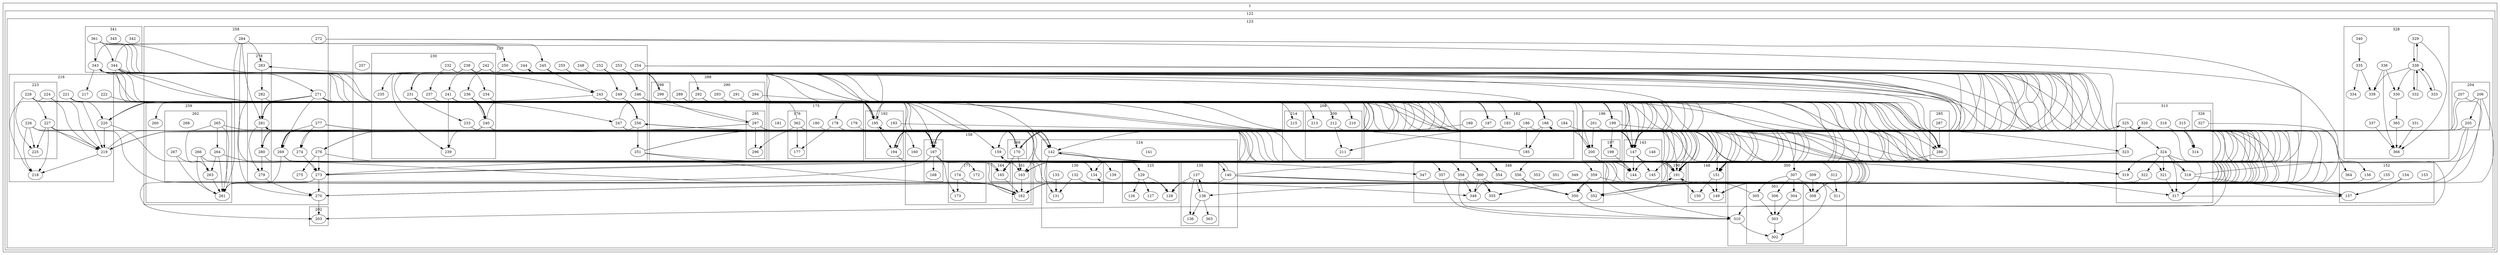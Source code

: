 digraph G {
    subgraph cluster_1 {
        graph [ label=1 ];
        subgraph cluster_122 {
            graph [ label=122 ];
            subgraph cluster_123 {
                graph [ label=123 ];
                subgraph cluster_124 {
                    graph [ label=124 ];
                    139 [ metric1=119 ];
                    140 [ metric1=360 ];
                    141 [ metric1=12 ];
                    142 [ metric1=172 ];
                    subgraph cluster_125 {
                        graph [ label=125 ];
                        126 [ metric1=72 ];
                        127 [ metric1=4 ];
                        128 [ metric1=226 ];
                        129 [ metric1=19 ];
                    }
                    subgraph cluster_130 {
                        graph [ label=130 ];
                        131 [ metric1=71 ];
                        132 [ metric1=220 ];
                        133 [ metric1=58 ];
                        134 [ metric1=319 ];
                    }
                    subgraph cluster_135 {
                        graph [ label=135 ];
                        136 [ metric1=68 ];
                        137 [ metric1=217 ];
                        138 [ metric1=20 ];
                        363 [ metric1=4 ];
                    }
                }
                subgraph cluster_143 {
                    graph [ label=143 ];
                    144 [ metric1=20 ];
                    145 [ metric1=13 ];
                    146 [ metric1=31 ];
                    147 [ metric1=77 ];
                }
                subgraph cluster_148 {
                    graph [ label=148 ];
                    149 [ metric1=160 ];
                    150 [ metric1=143 ];
                    151 [ metric1=276 ];
                }
                subgraph cluster_152 {
                    graph [ label=152 ];
                    153 [ metric1=33 ];
                    154 [ metric1=38 ];
                    155 [ metric1=43 ];
                    156 [ metric1=23 ];
                    157 [ metric1=47 ];
                    364 [ metric1=31 ];
                }
                subgraph cluster_158 {
                    graph [ label=158 ];
                    159 [ metric1=22 ];
                    160 [ metric1=789 ];
                    subgraph cluster_161 {
                        graph [ label=161 ];
                        162 [ metric1=19 ];
                        163 [ metric1=11 ];
                    }
                    subgraph cluster_164 {
                        graph [ label=164 ];
                        165 [ metric1=72 ];
                    }
                    subgraph cluster_166 {
                        graph [ label=166 ];
                        167 [ metric1=1834 ];
                        168 [ metric1=54 ];
                    }
                    subgraph cluster_169 {
                        graph [ label=169 ];
                        170 [ metric1=182 ];
                    }
                    subgraph cluster_171 {
                        graph [ label=171 ];
                        172 [ metric1=242 ];
                        173 [ metric1=20 ];
                        174 [ metric1=13 ];
                    }
                }
                subgraph cluster_175 {
                    graph [ label=175 ];
                    178 [ metric1=60 ];
                    179 [ metric1=30 ];
                    180 [ metric1=55 ];
                    181 [ metric1=83 ];
                    subgraph cluster_176 {
                        graph [ label=176 ];
                        177 [ metric1=49 ];
                        362 [ metric1=61 ];
                    }
                }
                subgraph cluster_182 {
                    graph [ label=182 ];
                    183 [ metric1=28 ];
                    184 [ metric1=182 ];
                    185 [ metric1=33 ];
                    186 [ metric1=122 ];
                    187 [ metric1=55 ];
                    188 [ metric1=140 ];
                    189 [ metric1=9 ];
                }
                subgraph cluster_190 {
                    graph [ label=190 ];
                    191 [ metric1=395 ];
                }
                subgraph cluster_192 {
                    graph [ label=192 ];
                    193 [ metric1=116 ];
                    194 [ metric1=151 ];
                    195 [ metric1=151 ];
                }
                subgraph cluster_196 {
                    graph [ label=196 ];
                    199 [ metric1=16 ];
                    200 [ metric1=75 ];
                    201 [ metric1=47 ];
                    subgraph cluster_197 {
                        graph [ label=197 ];
                        198 [ metric1=45 ];
                    }
                }
                subgraph cluster_202 {
                    graph [ label=202 ];
                    203 [ metric1=30 ];
                }
                subgraph cluster_204 {
                    graph [ label=204 ];
                    205 [ metric1=85 ];
                    206 [ metric1=114 ];
                    207 [ metric1=57 ];
                }
                subgraph cluster_208 {
                    graph [ label=208 ];
                    subgraph cluster_209 {
                        graph [ label=209 ];
                        210 [ metric1=31 ];
                        211 [ metric1=48 ];
                        212 [ metric1=169 ];
                        213 [ metric1=23 ];
                    }
                    subgraph cluster_214 {
                        graph [ label=214 ];
                        215 [ metric1=19 ];
                    }
                }
                subgraph cluster_216 {
                    graph [ label=216 ];
                    217 [ metric1=1 ];
                    218 [ metric1=18 ];
                    219 [ metric1=111 ];
                    220 [ metric1=230 ];
                    221 [ metric1=96 ];
                    222 [ metric1=15 ];
                    subgraph cluster_223 {
                        graph [ label=223 ];
                        224 [ metric1=44 ];
                        225 [ metric1=30 ];
                        226 [ metric1=105 ];
                        227 [ metric1=63 ];
                        228 [ metric1=83 ];
                    }
                }
                subgraph cluster_229 {
                    graph [ label=229 ];
                    243 [ metric1=93 ];
                    244 [ metric1=50 ];
                    245 [ metric1=317 ];
                    246 [ metric1=85 ];
                    247 [ metric1=64 ];
                    248 [ metric1=14 ];
                    249 [ metric1=18 ];
                    250 [ metric1=4 ];
                    251 [ metric1=54 ];
                    252 [ metric1=66 ];
                    253 [ metric1=23 ];
                    254 [ metric1=67 ];
                    255 [ metric1=165 ];
                    256 [ metric1=35 ];
                    257 [ metric1=56 ];
                    subgraph cluster_230 {
                        graph [ label=230 ];
                        231 [ metric1=34 ];
                        232 [ metric1=149 ];
                        233 [ metric1=12 ];
                        234 [ metric1=62 ];
                        235 [ metric1=25 ];
                        236 [ metric1=4 ];
                        237 [ metric1=12 ];
                        238 [ metric1=308 ];
                        239 [ metric1=117 ];
                        240 [ metric1=185 ];
                        241 [ metric1=1016 ];
                        242 [ metric1=134 ];
                    }
                }
                subgraph cluster_258 {
                    graph [ label=258 ];
                    269 [ metric1=216 ];
                    270 [ metric1=79 ];
                    271 [ metric1=325 ];
                    272 [ metric1=117 ];
                    273 [ metric1=228 ];
                    274 [ metric1=75 ];
                    275 [ metric1=12 ];
                    276 [ metric1=134 ];
                    277 [ metric1=216 ];
                    284 [ metric1=88 ];
                    subgraph cluster_259 {
                        graph [ label=259 ];
                        260 [ metric1=5 ];
                        261 [ metric1=109 ];
                        subgraph cluster_262 {
                            graph [ label=262 ];
                            263 [ metric1=30 ];
                            264 [ metric1=332 ];
                            265 [ metric1=71 ];
                            266 [ metric1=221 ];
                            267 [ metric1=53 ];
                            268 [ metric1=2 ];
                        }
                    }
                    subgraph cluster_278 {
                        graph [ label=278 ];
                        279 [ metric1=52 ];
                        280 [ metric1=70 ];
                        281 [ metric1=74 ];
                        282 [ metric1=56 ];
                        283 [ metric1=154 ];
                    }
                }
                subgraph cluster_285 {
                    graph [ label=285 ];
                    286 [ metric1=476 ];
                    287 [ metric1=38 ];
                }
                subgraph cluster_288 {
                    graph [ label=288 ];
                    289 [ metric1=62 ];
                    subgraph cluster_290 {
                        graph [ label=290 ];
                        291 [ metric1=55 ];
                        292 [ metric1=150 ];
                        293 [ metric1=22 ];
                        294 [ metric1=51 ];
                    }
                    subgraph cluster_295 {
                        graph [ label=295 ];
                        296 [ metric1=27 ];
                        297 [ metric1=176 ];
                    }
                    subgraph cluster_298 {
                        graph [ label=298 ];
                        299 [ metric1=19 ];
                    }
                }
                subgraph cluster_300 {
                    graph [ label=300 ];
                    307 [ metric1=5 ];
                    308 [ metric1=107 ];
                    309 [ metric1=250 ];
                    310 [ metric1=4 ];
                    311 [ metric1=23 ];
                    312 [ metric1=62 ];
                    subgraph cluster_301 {
                        graph [ label=301 ];
                        302 [ metric1=48 ];
                        303 [ metric1=21 ];
                        304 [ metric1=75 ];
                        305 [ metric1=54 ];
                        306 [ metric1=17 ];
                    }
                }
                subgraph cluster_313 {
                    graph [ label=313 ];
                    314 [ metric1=26 ];
                    315 [ metric1=122 ];
                    316 [ metric1=71 ];
                    317 [ metric1=110 ];
                    318 [ metric1=12 ];
                    319 [ metric1=119 ];
                    320 [ metric1=2 ];
                    321 [ metric1=158 ];
                    322 [ metric1=39 ];
                    323 [ metric1=18 ];
                    324 [ metric1=60 ];
                    325 [ metric1=50 ];
                    subgraph cluster_326 {
                        graph [ label=326 ];
                        327 [ metric1=35 ];
                    }
                }
                subgraph cluster_328 {
                    graph [ label=328 ];
                    329 [ metric1=9 ];
                    330 [ metric1=154 ];
                    331 [ metric1=617 ];
                    332 [ metric1=2 ];
                    333 [ metric1=33 ];
                    334 [ metric1=6 ];
                    335 [ metric1=132 ];
                    336 [ metric1=36 ];
                    337 [ metric1=13 ];
                    338 [ metric1=49 ];
                    339 [ metric1=6 ];
                    340 [ metric1=17 ];
                    365 [ metric1=4 ];
                    366 [ metric1=11 ];
                }
                subgraph cluster_341 {
                    graph [ label=341 ];
                    342 [ metric1=7 ];
                    343 [ metric1=60 ];
                    344 [ metric1=65 ];
                    345 [ metric1=5 ];
                    361 [ metric1=325 ];
                }
                subgraph cluster_346 {
                    graph [ label=346 ];
                    347 [ metric1=60 ];
                    348 [ metric1=44 ];
                    349 [ metric1=176 ];
                    350 [ metric1=206 ];
                    351 [ metric1=19 ];
                    352 [ metric1=179 ];
                    353 [ metric1=15 ];
                    354 [ metric1=31 ];
                    355 [ metric1=38 ];
                    356 [ metric1=50 ];
                    357 [ metric1=13 ];
                    358 [ metric1=48 ];
                    359 [ metric1=20 ];
                    360 [ metric1=155 ];
                }
            }
        }
    }
    147 -> 144;
    147 -> 145;
    147 -> 191;
    147 -> 325;
    147 -> 314;
    147 -> 317;
    147 -> 323;
    147 -> 318;
    147 -> 319;
    147 -> 320;
    147 -> 321;
    147 -> 352;
    243 -> 144;
    243 -> 147;
    243 -> 170;
    243 -> 187;
    243 -> 188;
    243 -> 191;
    243 -> 195;
    243 -> 200;
    243 -> 199;
    243 -> 219;
    243 -> 220;
    244 -> 191;
    245 -> 243;
    245 -> 162;
    245 -> 191;
    245 -> 194;
    245 -> 195;
    246 -> 145;
    246 -> 147;
    246 -> 162;
    246 -> 170;
    247 -> 144;
    247 -> 147;
    247 -> 170;
    247 -> 191;
    247 -> 195;
    248 -> 147;
    248 -> 170;
    249 -> 147;
    249 -> 170;
    250 -> 246;
    250 -> 236;
    250 -> 159;
    250 -> 191;
    251 -> 147;
    251 -> 162;
    251 -> 167;
    251 -> 170;
    251 -> 191;
    252 -> 147;
    252 -> 249;
    252 -> 170;
    252 -> 191;
    253 -> 147;
    253 -> 162;
    253 -> 170;
    254 -> 147;
    254 -> 162;
    254 -> 170;
    255 -> 147;
    255 -> 246;
    255 -> 170;
    255 -> 191;
    255 -> 194;
    255 -> 195;
    256 -> 147;
    256 -> 251;
    256 -> 162;
    256 -> 163;
    256 -> 170;
    256 -> 191;
    256 -> 200;
    256 -> 219;
    256 -> 220;
    231 -> 144;
    231 -> 147;
    231 -> 247;
    231 -> 256;
    231 -> 233;
    231 -> 240;
    231 -> 269;
    231 -> 170;
    231 -> 299;
    231 -> 188;
    231 -> 191;
    231 -> 195;
    231 -> 200;
    231 -> 199;
    231 -> 219;
    231 -> 350;
    231 -> 356;
    242 -> 147;
    242 -> 239;
    242 -> 241;
    242 -> 240;
    242 -> 162;
    242 -> 163;
    242 -> 170;
    242 -> 188;
    242 -> 191;
    242 -> 195;
    242 -> 219;
    232 -> 231;
    232 -> 191;
    232 -> 194;
    232 -> 195;
    233 -> 147;
    233 -> 170;
    234 -> 350;
    236 -> 240;
    236 -> 191;
    237 -> 147;
    237 -> 170;
    241 -> 147;
    241 -> 239;
    241 -> 240;
    241 -> 162;
    241 -> 170;
    241 -> 191;
    238 -> 147;
    238 -> 234;
    238 -> 235;
    238 -> 237;
    238 -> 162;
    238 -> 170;
    238 -> 191;
    240 -> 144;
    240 -> 147;
    240 -> 239;
    240 -> 162;
    240 -> 163;
    240 -> 170;
    240 -> 191;
    240 -> 195;
    240 -> 200;
    240 -> 199;
    240 -> 219;
    240 -> 220;
    151 -> 149;
    151 -> 150;
    274 -> 273;
    284 -> 273;
    284 -> 281;
    284 -> 283;
    284 -> 261;
    269 -> 261;
    269 -> 162;
    269 -> 163;
    269 -> 167;
    269 -> 165;
    269 -> 160;
    269 -> 191;
    270 -> 191;
    270 -> 203;
    271 -> 149;
    271 -> 151;
    271 -> 269;
    271 -> 270;
    271 -> 260;
    271 -> 162;
    271 -> 167;
    271 -> 159;
    271 -> 191;
    271 -> 194;
    271 -> 195;
    271 -> 220;
    271 -> 213;
    271 -> 215;
    272 -> 191;
    272 -> 203;
    273 -> 270;
    273 -> 261;
    273 -> 191;
    273 -> 203;
    276 -> 273;
    276 -> 275;
    276 -> 191;
    277 -> 274;
    277 -> 269;
    277 -> 162;
    277 -> 163;
    277 -> 165;
    277 -> 191;
    279 -> 270;
    280 -> 279;
    280 -> 191;
    281 -> 279;
    281 -> 280;
    281 -> 191;
    283 -> 282;
    282 -> 281;
    282 -> 191;
    261 -> 191;
    261 -> 195;
    263 -> 261;
    264 -> 261;
    264 -> 263;
    264 -> 191;
    267 -> 261;
    267 -> 263;
    266 -> 261;
    266 -> 263;
    266 -> 191;
    266 -> 134;
    265 -> 261;
    265 -> 263;
    265 -> 264;
    265 -> 191;
    154 -> 157;
    154 -> 352;
    155 -> 352;
    156 -> 352;
    157 -> 352;
    286 -> 191;
    287 -> 286;
    163 -> 162;
    167 -> 273;
    167 -> 280;
    167 -> 281;
    167 -> 283;
    167 -> 261;
    167 -> 286;
    167 -> 162;
    167 -> 163;
    167 -> 168;
    167 -> 165;
    167 -> 172;
    167 -> 173;
    167 -> 296;
    167 -> 308;
    167 -> 310;
    167 -> 191;
    167 -> 358;
    167 -> 360;
    167 -> 347;
    167 -> 348;
    167 -> 350;
    167 -> 359;
    167 -> 354;
    167 -> 357;
    170 -> 147;
    170 -> 163;
    170 -> 165;
    165 -> 162;
    174 -> 162;
    174 -> 173;
    174 -> 129;
    289 -> 274;
    289 -> 276;
    289 -> 286;
    289 -> 162;
    289 -> 167;
    289 -> 191;
    289 -> 138;
    289 -> 210;
    289 -> 211;
    289 -> 212;
    289 -> 213;
    292 -> 280;
    292 -> 281;
    292 -> 286;
    292 -> 162;
    292 -> 167;
    292 -> 191;
    292 -> 210;
    293 -> 286;
    294 -> 286;
    291 -> 276;
    291 -> 191;
    299 -> 244;
    299 -> 297;
    297 -> 274;
    297 -> 269;
    297 -> 270;
    297 -> 273;
    297 -> 281;
    297 -> 162;
    297 -> 163;
    297 -> 296;
    297 -> 191;
    178 -> 162;
    178 -> 163;
    178 -> 167;
    178 -> 177;
    362 -> 276;
    362 -> 177;
    362 -> 308;
    362 -> 310;
    362 -> 142;
    362 -> 343;
    362 -> 355;
    179 -> 151;
    180 -> 167;
    183 -> 167;
    184 -> 151;
    185 -> 167;
    186 -> 162;
    186 -> 167;
    186 -> 185;
    187 -> 167;
    189 -> 167;
    188 -> 167;
    188 -> 185;
    311 -> 191;
    312 -> 311;
    312 -> 191;
    307 -> 302;
    307 -> 306;
    307 -> 305;
    307 -> 304;
    309 -> 308;
    310 -> 302;
    303 -> 302;
    306 -> 303;
    305 -> 303;
    305 -> 134;
    304 -> 303;
    191 -> 149;
    191 -> 150;
    191 -> 159;
    138 -> 136;
    138 -> 137;
    138 -> 363;
    137 -> 138;
    137 -> 136;
    137 -> 128;
    140 -> 308;
    140 -> 128;
    140 -> 142;
    140 -> 360;
    140 -> 350;
    140 -> 355;
    129 -> 126;
    129 -> 128;
    129 -> 127;
    142 -> 139;
    142 -> 140;
    142 -> 131;
    133 -> 131;
    132 -> 128;
    132 -> 131;
    193 -> 151;
    194 -> 191;
    194 -> 142;
    194 -> 134;
    195 -> 163;
    195 -> 178;
    195 -> 183;
    195 -> 187;
    195 -> 188;
    195 -> 191;
    195 -> 134;
    195 -> 194;
    324 -> 308;
    324 -> 317;
    324 -> 318;
    324 -> 319;
    324 -> 321;
    324 -> 322;
    325 -> 324;
    325 -> 317;
    325 -> 323;
    327 -> 308;
    315 -> 314;
    316 -> 314;
    317 -> 157;
    323 -> 191;
    318 -> 156;
    318 -> 157;
    320 -> 364;
    321 -> 317;
    322 -> 352;
    201 -> 191;
    201 -> 200;
    200 -> 144;
    200 -> 191;
    199 -> 191;
    199 -> 198;
    198 -> 144;
    365 -> 366;
    329 -> 366;
    329 -> 338;
    330 -> 365;
    331 -> 366;
    332 -> 338;
    333 -> 338;
    335 -> 334;
    335 -> 339;
    336 -> 330;
    336 -> 366;
    336 -> 339;
    337 -> 366;
    338 -> 329;
    338 -> 330;
    338 -> 332;
    338 -> 333;
    338 -> 339;
    340 -> 335;
    205 -> 162;
    205 -> 167;
    205 -> 191;
    205 -> 142;
    206 -> 149;
    206 -> 167;
    206 -> 191;
    206 -> 205;
    207 -> 162;
    207 -> 167;
    343 -> 250;
    343 -> 151;
    343 -> 271;
    343 -> 286;
    343 -> 307;
    343 -> 191;
    343 -> 195;
    343 -> 217;
    361 -> 149;
    361 -> 286;
    361 -> 191;
    361 -> 199;
    361 -> 343;
    361 -> 344;
    344 -> 243;
    344 -> 245;
    344 -> 256;
    344 -> 149;
    344 -> 286;
    344 -> 292;
    344 -> 191;
    344 -> 194;
    344 -> 195;
    219 -> 167;
    219 -> 218;
    222 -> 142;
    220 -> 191;
    220 -> 219;
    224 -> 162;
    224 -> 167;
    224 -> 219;
    224 -> 218;
    226 -> 162;
    226 -> 167;
    226 -> 219;
    226 -> 218;
    226 -> 225;
    227 -> 162;
    227 -> 167;
    227 -> 219;
    227 -> 218;
    227 -> 225;
    228 -> 167;
    228 -> 142;
    228 -> 219;
    228 -> 225;
    228 -> 227;
    221 -> 151;
    221 -> 191;
    221 -> 219;
    221 -> 220;
    212 -> 191;
    212 -> 211;
    358 -> 308;
    358 -> 310;
    358 -> 348;
    360 -> 308;
    360 -> 348;
    360 -> 355;
    348 -> 308;
    350 -> 256;
    350 -> 188;
    350 -> 308;
    350 -> 310;
    350 -> 191;
    350 -> 195;
    359 -> 308;
    359 -> 350;
    356 -> 350;
    356 -> 352;
    357 -> 310;
}
